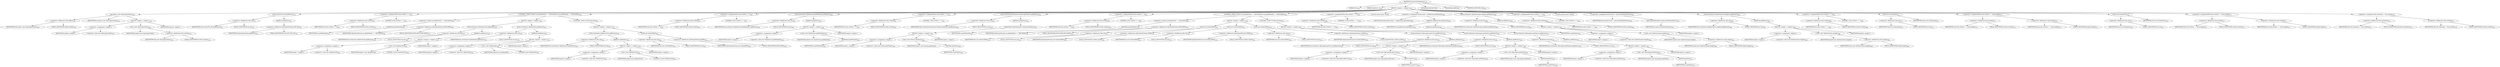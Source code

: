 digraph "writeLocalFileHeader" {  
"659" [label = <(METHOD,writeLocalFileHeader)<SUB>418</SUB>> ]
"32" [label = <(PARAM,this)<SUB>418</SUB>> ]
"660" [label = <(PARAM,ZipEntry ze)<SUB>418</SUB>> ]
"661" [label = <(BLOCK,&lt;empty&gt;,&lt;empty&gt;)<SUB>418</SUB>> ]
"662" [label = <(put,put(ze, new ZipLong(written)))<SUB>419</SUB>> ]
"663" [label = <(&lt;operator&gt;.fieldAccess,this.offsets)<SUB>419</SUB>> ]
"664" [label = <(IDENTIFIER,this,put(ze, new ZipLong(written)))<SUB>419</SUB>> ]
"665" [label = <(FIELD_IDENTIFIER,offsets,offsets)<SUB>419</SUB>> ]
"666" [label = <(IDENTIFIER,ze,put(ze, new ZipLong(written)))<SUB>419</SUB>> ]
"667" [label = <(BLOCK,&lt;empty&gt;,&lt;empty&gt;)<SUB>419</SUB>> ]
"668" [label = <(&lt;operator&gt;.assignment,&lt;empty&gt;)> ]
"669" [label = <(IDENTIFIER,$obj16,&lt;empty&gt;)> ]
"670" [label = <(&lt;operator&gt;.alloc,new ZipLong(written))<SUB>419</SUB>> ]
"671" [label = <(&lt;init&gt;,new ZipLong(written))<SUB>419</SUB>> ]
"672" [label = <(IDENTIFIER,$obj16,new ZipLong(written))> ]
"673" [label = <(&lt;operator&gt;.fieldAccess,this.written)<SUB>419</SUB>> ]
"674" [label = <(IDENTIFIER,this,new ZipLong(written))<SUB>419</SUB>> ]
"675" [label = <(FIELD_IDENTIFIER,written,written)<SUB>419</SUB>> ]
"676" [label = <(IDENTIFIER,$obj16,&lt;empty&gt;)> ]
"677" [label = <(write,write(LFH_SIG.getBytes()))<SUB>421</SUB>> ]
"678" [label = <(&lt;operator&gt;.fieldAccess,this.out)<SUB>421</SUB>> ]
"679" [label = <(IDENTIFIER,this,write(LFH_SIG.getBytes()))<SUB>421</SUB>> ]
"680" [label = <(FIELD_IDENTIFIER,out,out)<SUB>421</SUB>> ]
"681" [label = <(getBytes,getBytes())<SUB>421</SUB>> ]
"682" [label = <(&lt;operator&gt;.fieldAccess,ZipOutputStream.LFH_SIG)<SUB>421</SUB>> ]
"683" [label = <(IDENTIFIER,ZipOutputStream,getBytes())<SUB>421</SUB>> ]
"684" [label = <(FIELD_IDENTIFIER,LFH_SIG,LFH_SIG)<SUB>421</SUB>> ]
"685" [label = <(&lt;operator&gt;.assignmentPlus,this.written += 4)<SUB>422</SUB>> ]
"686" [label = <(&lt;operator&gt;.fieldAccess,this.written)<SUB>422</SUB>> ]
"687" [label = <(IDENTIFIER,this,this.written += 4)<SUB>422</SUB>> ]
"688" [label = <(FIELD_IDENTIFIER,written,written)<SUB>422</SUB>> ]
"689" [label = <(LITERAL,4,this.written += 4)<SUB>422</SUB>> ]
"690" [label = <(CONTROL_STRUCTURE,if (ze.getMethod() == DEFLATED),if (ze.getMethod() == DEFLATED))<SUB>426</SUB>> ]
"691" [label = <(&lt;operator&gt;.equals,ze.getMethod() == DEFLATED)<SUB>426</SUB>> ]
"692" [label = <(getMethod,getMethod())<SUB>426</SUB>> ]
"693" [label = <(IDENTIFIER,ze,getMethod())<SUB>426</SUB>> ]
"694" [label = <(&lt;operator&gt;.fieldAccess,ZipOutputStream.DEFLATED)<SUB>426</SUB>> ]
"695" [label = <(IDENTIFIER,ZipOutputStream,ze.getMethod() == DEFLATED)<SUB>426</SUB>> ]
"696" [label = <(FIELD_IDENTIFIER,DEFLATED,DEFLATED)<SUB>426</SUB>> ]
"697" [label = <(BLOCK,&lt;empty&gt;,&lt;empty&gt;)<SUB>426</SUB>> ]
"698" [label = <(write,write((new ZipShort(20)).getBytes()))<SUB>429</SUB>> ]
"699" [label = <(&lt;operator&gt;.fieldAccess,this.out)<SUB>429</SUB>> ]
"700" [label = <(IDENTIFIER,this,write((new ZipShort(20)).getBytes()))<SUB>429</SUB>> ]
"701" [label = <(FIELD_IDENTIFIER,out,out)<SUB>429</SUB>> ]
"702" [label = <(getBytes,getBytes())<SUB>429</SUB>> ]
"703" [label = <(BLOCK,&lt;empty&gt;,&lt;empty&gt;)<SUB>429</SUB>> ]
"704" [label = <(&lt;operator&gt;.assignment,&lt;empty&gt;)> ]
"705" [label = <(IDENTIFIER,$obj17,&lt;empty&gt;)> ]
"706" [label = <(&lt;operator&gt;.alloc,new ZipShort(20))<SUB>429</SUB>> ]
"707" [label = <(&lt;init&gt;,new ZipShort(20))<SUB>429</SUB>> ]
"708" [label = <(IDENTIFIER,$obj17,new ZipShort(20))> ]
"709" [label = <(LITERAL,20,new ZipShort(20))<SUB>429</SUB>> ]
"710" [label = <(IDENTIFIER,$obj17,&lt;empty&gt;)> ]
"711" [label = <(write,write((new ZipShort(8)).getBytes()))<SUB>432</SUB>> ]
"712" [label = <(&lt;operator&gt;.fieldAccess,this.out)<SUB>432</SUB>> ]
"713" [label = <(IDENTIFIER,this,write((new ZipShort(8)).getBytes()))<SUB>432</SUB>> ]
"714" [label = <(FIELD_IDENTIFIER,out,out)<SUB>432</SUB>> ]
"715" [label = <(getBytes,getBytes())<SUB>432</SUB>> ]
"716" [label = <(BLOCK,&lt;empty&gt;,&lt;empty&gt;)<SUB>432</SUB>> ]
"717" [label = <(&lt;operator&gt;.assignment,&lt;empty&gt;)> ]
"718" [label = <(IDENTIFIER,$obj18,&lt;empty&gt;)> ]
"719" [label = <(&lt;operator&gt;.alloc,new ZipShort(8))<SUB>432</SUB>> ]
"720" [label = <(&lt;init&gt;,new ZipShort(8))<SUB>432</SUB>> ]
"721" [label = <(IDENTIFIER,$obj18,new ZipShort(8))> ]
"722" [label = <(LITERAL,8,new ZipShort(8))<SUB>432</SUB>> ]
"723" [label = <(IDENTIFIER,$obj18,&lt;empty&gt;)> ]
"724" [label = <(CONTROL_STRUCTURE,else,else)<SUB>433</SUB>> ]
"725" [label = <(BLOCK,&lt;empty&gt;,&lt;empty&gt;)<SUB>433</SUB>> ]
"726" [label = <(write,write((new ZipShort(10)).getBytes()))<SUB>434</SUB>> ]
"727" [label = <(&lt;operator&gt;.fieldAccess,this.out)<SUB>434</SUB>> ]
"728" [label = <(IDENTIFIER,this,write((new ZipShort(10)).getBytes()))<SUB>434</SUB>> ]
"729" [label = <(FIELD_IDENTIFIER,out,out)<SUB>434</SUB>> ]
"730" [label = <(getBytes,getBytes())<SUB>434</SUB>> ]
"731" [label = <(BLOCK,&lt;empty&gt;,&lt;empty&gt;)<SUB>434</SUB>> ]
"732" [label = <(&lt;operator&gt;.assignment,&lt;empty&gt;)> ]
"733" [label = <(IDENTIFIER,$obj19,&lt;empty&gt;)> ]
"734" [label = <(&lt;operator&gt;.alloc,new ZipShort(10))<SUB>434</SUB>> ]
"735" [label = <(&lt;init&gt;,new ZipShort(10))<SUB>434</SUB>> ]
"736" [label = <(IDENTIFIER,$obj19,new ZipShort(10))> ]
"737" [label = <(LITERAL,10,new ZipShort(10))<SUB>434</SUB>> ]
"738" [label = <(IDENTIFIER,$obj19,&lt;empty&gt;)> ]
"739" [label = <(write,out.write(ZERO))<SUB>435</SUB>> ]
"740" [label = <(&lt;operator&gt;.fieldAccess,this.out)<SUB>435</SUB>> ]
"741" [label = <(IDENTIFIER,this,out.write(ZERO))<SUB>435</SUB>> ]
"742" [label = <(FIELD_IDENTIFIER,out,out)<SUB>435</SUB>> ]
"743" [label = <(&lt;operator&gt;.fieldAccess,ZipOutputStream.ZERO)<SUB>435</SUB>> ]
"744" [label = <(IDENTIFIER,ZipOutputStream,out.write(ZERO))<SUB>435</SUB>> ]
"745" [label = <(FIELD_IDENTIFIER,ZERO,ZERO)<SUB>435</SUB>> ]
"746" [label = <(&lt;operator&gt;.assignmentPlus,this.written += 4)<SUB>437</SUB>> ]
"747" [label = <(&lt;operator&gt;.fieldAccess,this.written)<SUB>437</SUB>> ]
"748" [label = <(IDENTIFIER,this,this.written += 4)<SUB>437</SUB>> ]
"749" [label = <(FIELD_IDENTIFIER,written,written)<SUB>437</SUB>> ]
"750" [label = <(LITERAL,4,this.written += 4)<SUB>437</SUB>> ]
"751" [label = <(write,write((new ZipShort(ze.getMethod())).getBytes()))<SUB>440</SUB>> ]
"752" [label = <(&lt;operator&gt;.fieldAccess,this.out)<SUB>440</SUB>> ]
"753" [label = <(IDENTIFIER,this,write((new ZipShort(ze.getMethod())).getBytes()))<SUB>440</SUB>> ]
"754" [label = <(FIELD_IDENTIFIER,out,out)<SUB>440</SUB>> ]
"755" [label = <(getBytes,getBytes())<SUB>440</SUB>> ]
"756" [label = <(BLOCK,&lt;empty&gt;,&lt;empty&gt;)<SUB>440</SUB>> ]
"757" [label = <(&lt;operator&gt;.assignment,&lt;empty&gt;)> ]
"758" [label = <(IDENTIFIER,$obj20,&lt;empty&gt;)> ]
"759" [label = <(&lt;operator&gt;.alloc,new ZipShort(ze.getMethod()))<SUB>440</SUB>> ]
"760" [label = <(&lt;init&gt;,new ZipShort(ze.getMethod()))<SUB>440</SUB>> ]
"761" [label = <(IDENTIFIER,$obj20,new ZipShort(ze.getMethod()))> ]
"762" [label = <(getMethod,getMethod())<SUB>440</SUB>> ]
"763" [label = <(IDENTIFIER,ze,getMethod())<SUB>440</SUB>> ]
"764" [label = <(IDENTIFIER,$obj20,&lt;empty&gt;)> ]
"765" [label = <(&lt;operator&gt;.assignmentPlus,this.written += 2)<SUB>441</SUB>> ]
"766" [label = <(&lt;operator&gt;.fieldAccess,this.written)<SUB>441</SUB>> ]
"767" [label = <(IDENTIFIER,this,this.written += 2)<SUB>441</SUB>> ]
"768" [label = <(FIELD_IDENTIFIER,written,written)<SUB>441</SUB>> ]
"769" [label = <(LITERAL,2,this.written += 2)<SUB>441</SUB>> ]
"770" [label = <(write,write(toDosTime(new Date(ze.getTime())).getBytes()))<SUB>444</SUB>> ]
"771" [label = <(&lt;operator&gt;.fieldAccess,this.out)<SUB>444</SUB>> ]
"772" [label = <(IDENTIFIER,this,write(toDosTime(new Date(ze.getTime())).getBytes()))<SUB>444</SUB>> ]
"773" [label = <(FIELD_IDENTIFIER,out,out)<SUB>444</SUB>> ]
"774" [label = <(getBytes,getBytes())<SUB>444</SUB>> ]
"775" [label = <(toDosTime,toDosTime(new Date(ze.getTime())))<SUB>444</SUB>> ]
"776" [label = <(BLOCK,&lt;empty&gt;,&lt;empty&gt;)<SUB>444</SUB>> ]
"777" [label = <(&lt;operator&gt;.assignment,&lt;empty&gt;)> ]
"778" [label = <(IDENTIFIER,$obj21,&lt;empty&gt;)> ]
"779" [label = <(&lt;operator&gt;.alloc,new Date(ze.getTime()))<SUB>444</SUB>> ]
"780" [label = <(&lt;init&gt;,new Date(ze.getTime()))<SUB>444</SUB>> ]
"781" [label = <(IDENTIFIER,$obj21,new Date(ze.getTime()))> ]
"782" [label = <(getTime,getTime())<SUB>444</SUB>> ]
"783" [label = <(IDENTIFIER,ze,getTime())<SUB>444</SUB>> ]
"784" [label = <(IDENTIFIER,$obj21,&lt;empty&gt;)> ]
"785" [label = <(&lt;operator&gt;.assignmentPlus,this.written += 4)<SUB>445</SUB>> ]
"786" [label = <(&lt;operator&gt;.fieldAccess,this.written)<SUB>445</SUB>> ]
"787" [label = <(IDENTIFIER,this,this.written += 4)<SUB>445</SUB>> ]
"788" [label = <(FIELD_IDENTIFIER,written,written)<SUB>445</SUB>> ]
"789" [label = <(LITERAL,4,this.written += 4)<SUB>445</SUB>> ]
"790" [label = <(CONTROL_STRUCTURE,if (ze.getMethod() == DEFLATED),if (ze.getMethod() == DEFLATED))<SUB>450</SUB>> ]
"791" [label = <(&lt;operator&gt;.equals,ze.getMethod() == DEFLATED)<SUB>450</SUB>> ]
"792" [label = <(getMethod,getMethod())<SUB>450</SUB>> ]
"793" [label = <(IDENTIFIER,ze,getMethod())<SUB>450</SUB>> ]
"794" [label = <(&lt;operator&gt;.fieldAccess,ZipOutputStream.DEFLATED)<SUB>450</SUB>> ]
"795" [label = <(IDENTIFIER,ZipOutputStream,ze.getMethod() == DEFLATED)<SUB>450</SUB>> ]
"796" [label = <(FIELD_IDENTIFIER,DEFLATED,DEFLATED)<SUB>450</SUB>> ]
"797" [label = <(BLOCK,&lt;empty&gt;,&lt;empty&gt;)<SUB>450</SUB>> ]
"798" [label = <(write,out.write(LZERO))<SUB>451</SUB>> ]
"799" [label = <(&lt;operator&gt;.fieldAccess,this.out)<SUB>451</SUB>> ]
"800" [label = <(IDENTIFIER,this,out.write(LZERO))<SUB>451</SUB>> ]
"801" [label = <(FIELD_IDENTIFIER,out,out)<SUB>451</SUB>> ]
"802" [label = <(&lt;operator&gt;.fieldAccess,ZipOutputStream.LZERO)<SUB>451</SUB>> ]
"803" [label = <(IDENTIFIER,ZipOutputStream,out.write(LZERO))<SUB>451</SUB>> ]
"804" [label = <(FIELD_IDENTIFIER,LZERO,LZERO)<SUB>451</SUB>> ]
"805" [label = <(write,out.write(LZERO))<SUB>452</SUB>> ]
"806" [label = <(&lt;operator&gt;.fieldAccess,this.out)<SUB>452</SUB>> ]
"807" [label = <(IDENTIFIER,this,out.write(LZERO))<SUB>452</SUB>> ]
"808" [label = <(FIELD_IDENTIFIER,out,out)<SUB>452</SUB>> ]
"809" [label = <(&lt;operator&gt;.fieldAccess,ZipOutputStream.LZERO)<SUB>452</SUB>> ]
"810" [label = <(IDENTIFIER,ZipOutputStream,out.write(LZERO))<SUB>452</SUB>> ]
"811" [label = <(FIELD_IDENTIFIER,LZERO,LZERO)<SUB>452</SUB>> ]
"812" [label = <(write,out.write(LZERO))<SUB>453</SUB>> ]
"813" [label = <(&lt;operator&gt;.fieldAccess,this.out)<SUB>453</SUB>> ]
"814" [label = <(IDENTIFIER,this,out.write(LZERO))<SUB>453</SUB>> ]
"815" [label = <(FIELD_IDENTIFIER,out,out)<SUB>453</SUB>> ]
"816" [label = <(&lt;operator&gt;.fieldAccess,ZipOutputStream.LZERO)<SUB>453</SUB>> ]
"817" [label = <(IDENTIFIER,ZipOutputStream,out.write(LZERO))<SUB>453</SUB>> ]
"818" [label = <(FIELD_IDENTIFIER,LZERO,LZERO)<SUB>453</SUB>> ]
"819" [label = <(CONTROL_STRUCTURE,else,else)<SUB>454</SUB>> ]
"820" [label = <(BLOCK,&lt;empty&gt;,&lt;empty&gt;)<SUB>454</SUB>> ]
"821" [label = <(write,write((new ZipLong(ze.getCrc())).getBytes()))<SUB>455</SUB>> ]
"822" [label = <(&lt;operator&gt;.fieldAccess,this.out)<SUB>455</SUB>> ]
"823" [label = <(IDENTIFIER,this,write((new ZipLong(ze.getCrc())).getBytes()))<SUB>455</SUB>> ]
"824" [label = <(FIELD_IDENTIFIER,out,out)<SUB>455</SUB>> ]
"825" [label = <(getBytes,getBytes())<SUB>455</SUB>> ]
"826" [label = <(BLOCK,&lt;empty&gt;,&lt;empty&gt;)<SUB>455</SUB>> ]
"827" [label = <(&lt;operator&gt;.assignment,&lt;empty&gt;)> ]
"828" [label = <(IDENTIFIER,$obj22,&lt;empty&gt;)> ]
"829" [label = <(&lt;operator&gt;.alloc,new ZipLong(ze.getCrc()))<SUB>455</SUB>> ]
"830" [label = <(&lt;init&gt;,new ZipLong(ze.getCrc()))<SUB>455</SUB>> ]
"831" [label = <(IDENTIFIER,$obj22,new ZipLong(ze.getCrc()))> ]
"832" [label = <(getCrc,getCrc())<SUB>455</SUB>> ]
"833" [label = <(IDENTIFIER,ze,getCrc())<SUB>455</SUB>> ]
"834" [label = <(IDENTIFIER,$obj22,&lt;empty&gt;)> ]
"835" [label = <(write,write((new ZipLong(ze.getSize())).getBytes()))<SUB>456</SUB>> ]
"836" [label = <(&lt;operator&gt;.fieldAccess,this.out)<SUB>456</SUB>> ]
"837" [label = <(IDENTIFIER,this,write((new ZipLong(ze.getSize())).getBytes()))<SUB>456</SUB>> ]
"838" [label = <(FIELD_IDENTIFIER,out,out)<SUB>456</SUB>> ]
"839" [label = <(getBytes,getBytes())<SUB>456</SUB>> ]
"840" [label = <(BLOCK,&lt;empty&gt;,&lt;empty&gt;)<SUB>456</SUB>> ]
"841" [label = <(&lt;operator&gt;.assignment,&lt;empty&gt;)> ]
"842" [label = <(IDENTIFIER,$obj23,&lt;empty&gt;)> ]
"843" [label = <(&lt;operator&gt;.alloc,new ZipLong(ze.getSize()))<SUB>456</SUB>> ]
"844" [label = <(&lt;init&gt;,new ZipLong(ze.getSize()))<SUB>456</SUB>> ]
"845" [label = <(IDENTIFIER,$obj23,new ZipLong(ze.getSize()))> ]
"846" [label = <(getSize,getSize())<SUB>456</SUB>> ]
"847" [label = <(IDENTIFIER,ze,getSize())<SUB>456</SUB>> ]
"848" [label = <(IDENTIFIER,$obj23,&lt;empty&gt;)> ]
"849" [label = <(write,write((new ZipLong(ze.getSize())).getBytes()))<SUB>457</SUB>> ]
"850" [label = <(&lt;operator&gt;.fieldAccess,this.out)<SUB>457</SUB>> ]
"851" [label = <(IDENTIFIER,this,write((new ZipLong(ze.getSize())).getBytes()))<SUB>457</SUB>> ]
"852" [label = <(FIELD_IDENTIFIER,out,out)<SUB>457</SUB>> ]
"853" [label = <(getBytes,getBytes())<SUB>457</SUB>> ]
"854" [label = <(BLOCK,&lt;empty&gt;,&lt;empty&gt;)<SUB>457</SUB>> ]
"855" [label = <(&lt;operator&gt;.assignment,&lt;empty&gt;)> ]
"856" [label = <(IDENTIFIER,$obj24,&lt;empty&gt;)> ]
"857" [label = <(&lt;operator&gt;.alloc,new ZipLong(ze.getSize()))<SUB>457</SUB>> ]
"858" [label = <(&lt;init&gt;,new ZipLong(ze.getSize()))<SUB>457</SUB>> ]
"859" [label = <(IDENTIFIER,$obj24,new ZipLong(ze.getSize()))> ]
"860" [label = <(getSize,getSize())<SUB>457</SUB>> ]
"861" [label = <(IDENTIFIER,ze,getSize())<SUB>457</SUB>> ]
"862" [label = <(IDENTIFIER,$obj24,&lt;empty&gt;)> ]
"863" [label = <(&lt;operator&gt;.assignmentPlus,this.written += 12)<SUB>459</SUB>> ]
"864" [label = <(&lt;operator&gt;.fieldAccess,this.written)<SUB>459</SUB>> ]
"865" [label = <(IDENTIFIER,this,this.written += 12)<SUB>459</SUB>> ]
"866" [label = <(FIELD_IDENTIFIER,written,written)<SUB>459</SUB>> ]
"867" [label = <(LITERAL,12,this.written += 12)<SUB>459</SUB>> ]
"868" [label = <(LOCAL,byte[] name: byte[])> ]
"869" [label = <(&lt;operator&gt;.assignment,byte[] name = getBytes(ze.getName()))<SUB>462</SUB>> ]
"870" [label = <(IDENTIFIER,name,byte[] name = getBytes(ze.getName()))<SUB>462</SUB>> ]
"871" [label = <(getBytes,getBytes(ze.getName()))<SUB>462</SUB>> ]
"31" [label = <(IDENTIFIER,this,getBytes(ze.getName()))<SUB>462</SUB>> ]
"872" [label = <(getName,getName())<SUB>462</SUB>> ]
"873" [label = <(IDENTIFIER,ze,getName())<SUB>462</SUB>> ]
"874" [label = <(write,write((new ZipShort(name.length)).getBytes()))<SUB>463</SUB>> ]
"875" [label = <(&lt;operator&gt;.fieldAccess,this.out)<SUB>463</SUB>> ]
"876" [label = <(IDENTIFIER,this,write((new ZipShort(name.length)).getBytes()))<SUB>463</SUB>> ]
"877" [label = <(FIELD_IDENTIFIER,out,out)<SUB>463</SUB>> ]
"878" [label = <(getBytes,getBytes())<SUB>463</SUB>> ]
"879" [label = <(BLOCK,&lt;empty&gt;,&lt;empty&gt;)<SUB>463</SUB>> ]
"880" [label = <(&lt;operator&gt;.assignment,&lt;empty&gt;)> ]
"881" [label = <(IDENTIFIER,$obj25,&lt;empty&gt;)> ]
"882" [label = <(&lt;operator&gt;.alloc,new ZipShort(name.length))<SUB>463</SUB>> ]
"883" [label = <(&lt;init&gt;,new ZipShort(name.length))<SUB>463</SUB>> ]
"884" [label = <(IDENTIFIER,$obj25,new ZipShort(name.length))> ]
"885" [label = <(&lt;operator&gt;.fieldAccess,name.length)<SUB>463</SUB>> ]
"886" [label = <(IDENTIFIER,name,new ZipShort(name.length))<SUB>463</SUB>> ]
"887" [label = <(FIELD_IDENTIFIER,length,length)<SUB>463</SUB>> ]
"888" [label = <(IDENTIFIER,$obj25,&lt;empty&gt;)> ]
"889" [label = <(&lt;operator&gt;.assignmentPlus,this.written += 2)<SUB>464</SUB>> ]
"890" [label = <(&lt;operator&gt;.fieldAccess,this.written)<SUB>464</SUB>> ]
"891" [label = <(IDENTIFIER,this,this.written += 2)<SUB>464</SUB>> ]
"892" [label = <(FIELD_IDENTIFIER,written,written)<SUB>464</SUB>> ]
"893" [label = <(LITERAL,2,this.written += 2)<SUB>464</SUB>> ]
"894" [label = <(LOCAL,byte[] extra: byte[])> ]
"895" [label = <(&lt;operator&gt;.assignment,byte[] extra = getLocalFileDataExtra())<SUB>467</SUB>> ]
"896" [label = <(IDENTIFIER,extra,byte[] extra = getLocalFileDataExtra())<SUB>467</SUB>> ]
"897" [label = <(getLocalFileDataExtra,getLocalFileDataExtra())<SUB>467</SUB>> ]
"898" [label = <(IDENTIFIER,ze,getLocalFileDataExtra())<SUB>467</SUB>> ]
"899" [label = <(write,write((new ZipShort(extra.length)).getBytes()))<SUB>468</SUB>> ]
"900" [label = <(&lt;operator&gt;.fieldAccess,this.out)<SUB>468</SUB>> ]
"901" [label = <(IDENTIFIER,this,write((new ZipShort(extra.length)).getBytes()))<SUB>468</SUB>> ]
"902" [label = <(FIELD_IDENTIFIER,out,out)<SUB>468</SUB>> ]
"903" [label = <(getBytes,getBytes())<SUB>468</SUB>> ]
"904" [label = <(BLOCK,&lt;empty&gt;,&lt;empty&gt;)<SUB>468</SUB>> ]
"905" [label = <(&lt;operator&gt;.assignment,&lt;empty&gt;)> ]
"906" [label = <(IDENTIFIER,$obj26,&lt;empty&gt;)> ]
"907" [label = <(&lt;operator&gt;.alloc,new ZipShort(extra.length))<SUB>468</SUB>> ]
"908" [label = <(&lt;init&gt;,new ZipShort(extra.length))<SUB>468</SUB>> ]
"909" [label = <(IDENTIFIER,$obj26,new ZipShort(extra.length))> ]
"910" [label = <(&lt;operator&gt;.fieldAccess,extra.length)<SUB>468</SUB>> ]
"911" [label = <(IDENTIFIER,extra,new ZipShort(extra.length))<SUB>468</SUB>> ]
"912" [label = <(FIELD_IDENTIFIER,length,length)<SUB>468</SUB>> ]
"913" [label = <(IDENTIFIER,$obj26,&lt;empty&gt;)> ]
"914" [label = <(&lt;operator&gt;.assignmentPlus,this.written += 2)<SUB>469</SUB>> ]
"915" [label = <(&lt;operator&gt;.fieldAccess,this.written)<SUB>469</SUB>> ]
"916" [label = <(IDENTIFIER,this,this.written += 2)<SUB>469</SUB>> ]
"917" [label = <(FIELD_IDENTIFIER,written,written)<SUB>469</SUB>> ]
"918" [label = <(LITERAL,2,this.written += 2)<SUB>469</SUB>> ]
"919" [label = <(write,out.write(name))<SUB>472</SUB>> ]
"920" [label = <(&lt;operator&gt;.fieldAccess,this.out)<SUB>472</SUB>> ]
"921" [label = <(IDENTIFIER,this,out.write(name))<SUB>472</SUB>> ]
"922" [label = <(FIELD_IDENTIFIER,out,out)<SUB>472</SUB>> ]
"923" [label = <(IDENTIFIER,name,out.write(name))<SUB>472</SUB>> ]
"924" [label = <(&lt;operator&gt;.assignmentPlus,this.written += name.length)<SUB>473</SUB>> ]
"925" [label = <(&lt;operator&gt;.fieldAccess,this.written)<SUB>473</SUB>> ]
"926" [label = <(IDENTIFIER,this,this.written += name.length)<SUB>473</SUB>> ]
"927" [label = <(FIELD_IDENTIFIER,written,written)<SUB>473</SUB>> ]
"928" [label = <(&lt;operator&gt;.fieldAccess,name.length)<SUB>473</SUB>> ]
"929" [label = <(IDENTIFIER,name,this.written += name.length)<SUB>473</SUB>> ]
"930" [label = <(FIELD_IDENTIFIER,length,length)<SUB>473</SUB>> ]
"931" [label = <(write,out.write(extra))<SUB>476</SUB>> ]
"932" [label = <(&lt;operator&gt;.fieldAccess,this.out)<SUB>476</SUB>> ]
"933" [label = <(IDENTIFIER,this,out.write(extra))<SUB>476</SUB>> ]
"934" [label = <(FIELD_IDENTIFIER,out,out)<SUB>476</SUB>> ]
"935" [label = <(IDENTIFIER,extra,out.write(extra))<SUB>476</SUB>> ]
"936" [label = <(&lt;operator&gt;.assignmentPlus,this.written += extra.length)<SUB>477</SUB>> ]
"937" [label = <(&lt;operator&gt;.fieldAccess,this.written)<SUB>477</SUB>> ]
"938" [label = <(IDENTIFIER,this,this.written += extra.length)<SUB>477</SUB>> ]
"939" [label = <(FIELD_IDENTIFIER,written,written)<SUB>477</SUB>> ]
"940" [label = <(&lt;operator&gt;.fieldAccess,extra.length)<SUB>477</SUB>> ]
"941" [label = <(IDENTIFIER,extra,this.written += extra.length)<SUB>477</SUB>> ]
"942" [label = <(FIELD_IDENTIFIER,length,length)<SUB>477</SUB>> ]
"943" [label = <(&lt;operator&gt;.assignment,this.dataStart = this.written)<SUB>479</SUB>> ]
"944" [label = <(&lt;operator&gt;.fieldAccess,this.dataStart)<SUB>479</SUB>> ]
"945" [label = <(IDENTIFIER,this,this.dataStart = this.written)<SUB>479</SUB>> ]
"946" [label = <(FIELD_IDENTIFIER,dataStart,dataStart)<SUB>479</SUB>> ]
"947" [label = <(&lt;operator&gt;.fieldAccess,this.written)<SUB>479</SUB>> ]
"948" [label = <(IDENTIFIER,this,this.dataStart = this.written)<SUB>479</SUB>> ]
"949" [label = <(FIELD_IDENTIFIER,written,written)<SUB>479</SUB>> ]
"950" [label = <(MODIFIER,PROTECTED)> ]
"951" [label = <(MODIFIER,VIRTUAL)> ]
"952" [label = <(METHOD_RETURN,void)<SUB>418</SUB>> ]
  "659" -> "32" 
  "659" -> "660" 
  "659" -> "661" 
  "659" -> "950" 
  "659" -> "951" 
  "659" -> "952" 
  "661" -> "662" 
  "661" -> "677" 
  "661" -> "685" 
  "661" -> "690" 
  "661" -> "746" 
  "661" -> "751" 
  "661" -> "765" 
  "661" -> "770" 
  "661" -> "785" 
  "661" -> "790" 
  "661" -> "863" 
  "661" -> "868" 
  "661" -> "869" 
  "661" -> "874" 
  "661" -> "889" 
  "661" -> "894" 
  "661" -> "895" 
  "661" -> "899" 
  "661" -> "914" 
  "661" -> "919" 
  "661" -> "924" 
  "661" -> "931" 
  "661" -> "936" 
  "661" -> "943" 
  "662" -> "663" 
  "662" -> "666" 
  "662" -> "667" 
  "663" -> "664" 
  "663" -> "665" 
  "667" -> "668" 
  "667" -> "671" 
  "667" -> "676" 
  "668" -> "669" 
  "668" -> "670" 
  "671" -> "672" 
  "671" -> "673" 
  "673" -> "674" 
  "673" -> "675" 
  "677" -> "678" 
  "677" -> "681" 
  "678" -> "679" 
  "678" -> "680" 
  "681" -> "682" 
  "682" -> "683" 
  "682" -> "684" 
  "685" -> "686" 
  "685" -> "689" 
  "686" -> "687" 
  "686" -> "688" 
  "690" -> "691" 
  "690" -> "697" 
  "690" -> "724" 
  "691" -> "692" 
  "691" -> "694" 
  "692" -> "693" 
  "694" -> "695" 
  "694" -> "696" 
  "697" -> "698" 
  "697" -> "711" 
  "698" -> "699" 
  "698" -> "702" 
  "699" -> "700" 
  "699" -> "701" 
  "702" -> "703" 
  "703" -> "704" 
  "703" -> "707" 
  "703" -> "710" 
  "704" -> "705" 
  "704" -> "706" 
  "707" -> "708" 
  "707" -> "709" 
  "711" -> "712" 
  "711" -> "715" 
  "712" -> "713" 
  "712" -> "714" 
  "715" -> "716" 
  "716" -> "717" 
  "716" -> "720" 
  "716" -> "723" 
  "717" -> "718" 
  "717" -> "719" 
  "720" -> "721" 
  "720" -> "722" 
  "724" -> "725" 
  "725" -> "726" 
  "725" -> "739" 
  "726" -> "727" 
  "726" -> "730" 
  "727" -> "728" 
  "727" -> "729" 
  "730" -> "731" 
  "731" -> "732" 
  "731" -> "735" 
  "731" -> "738" 
  "732" -> "733" 
  "732" -> "734" 
  "735" -> "736" 
  "735" -> "737" 
  "739" -> "740" 
  "739" -> "743" 
  "740" -> "741" 
  "740" -> "742" 
  "743" -> "744" 
  "743" -> "745" 
  "746" -> "747" 
  "746" -> "750" 
  "747" -> "748" 
  "747" -> "749" 
  "751" -> "752" 
  "751" -> "755" 
  "752" -> "753" 
  "752" -> "754" 
  "755" -> "756" 
  "756" -> "757" 
  "756" -> "760" 
  "756" -> "764" 
  "757" -> "758" 
  "757" -> "759" 
  "760" -> "761" 
  "760" -> "762" 
  "762" -> "763" 
  "765" -> "766" 
  "765" -> "769" 
  "766" -> "767" 
  "766" -> "768" 
  "770" -> "771" 
  "770" -> "774" 
  "771" -> "772" 
  "771" -> "773" 
  "774" -> "775" 
  "775" -> "776" 
  "776" -> "777" 
  "776" -> "780" 
  "776" -> "784" 
  "777" -> "778" 
  "777" -> "779" 
  "780" -> "781" 
  "780" -> "782" 
  "782" -> "783" 
  "785" -> "786" 
  "785" -> "789" 
  "786" -> "787" 
  "786" -> "788" 
  "790" -> "791" 
  "790" -> "797" 
  "790" -> "819" 
  "791" -> "792" 
  "791" -> "794" 
  "792" -> "793" 
  "794" -> "795" 
  "794" -> "796" 
  "797" -> "798" 
  "797" -> "805" 
  "797" -> "812" 
  "798" -> "799" 
  "798" -> "802" 
  "799" -> "800" 
  "799" -> "801" 
  "802" -> "803" 
  "802" -> "804" 
  "805" -> "806" 
  "805" -> "809" 
  "806" -> "807" 
  "806" -> "808" 
  "809" -> "810" 
  "809" -> "811" 
  "812" -> "813" 
  "812" -> "816" 
  "813" -> "814" 
  "813" -> "815" 
  "816" -> "817" 
  "816" -> "818" 
  "819" -> "820" 
  "820" -> "821" 
  "820" -> "835" 
  "820" -> "849" 
  "821" -> "822" 
  "821" -> "825" 
  "822" -> "823" 
  "822" -> "824" 
  "825" -> "826" 
  "826" -> "827" 
  "826" -> "830" 
  "826" -> "834" 
  "827" -> "828" 
  "827" -> "829" 
  "830" -> "831" 
  "830" -> "832" 
  "832" -> "833" 
  "835" -> "836" 
  "835" -> "839" 
  "836" -> "837" 
  "836" -> "838" 
  "839" -> "840" 
  "840" -> "841" 
  "840" -> "844" 
  "840" -> "848" 
  "841" -> "842" 
  "841" -> "843" 
  "844" -> "845" 
  "844" -> "846" 
  "846" -> "847" 
  "849" -> "850" 
  "849" -> "853" 
  "850" -> "851" 
  "850" -> "852" 
  "853" -> "854" 
  "854" -> "855" 
  "854" -> "858" 
  "854" -> "862" 
  "855" -> "856" 
  "855" -> "857" 
  "858" -> "859" 
  "858" -> "860" 
  "860" -> "861" 
  "863" -> "864" 
  "863" -> "867" 
  "864" -> "865" 
  "864" -> "866" 
  "869" -> "870" 
  "869" -> "871" 
  "871" -> "31" 
  "871" -> "872" 
  "872" -> "873" 
  "874" -> "875" 
  "874" -> "878" 
  "875" -> "876" 
  "875" -> "877" 
  "878" -> "879" 
  "879" -> "880" 
  "879" -> "883" 
  "879" -> "888" 
  "880" -> "881" 
  "880" -> "882" 
  "883" -> "884" 
  "883" -> "885" 
  "885" -> "886" 
  "885" -> "887" 
  "889" -> "890" 
  "889" -> "893" 
  "890" -> "891" 
  "890" -> "892" 
  "895" -> "896" 
  "895" -> "897" 
  "897" -> "898" 
  "899" -> "900" 
  "899" -> "903" 
  "900" -> "901" 
  "900" -> "902" 
  "903" -> "904" 
  "904" -> "905" 
  "904" -> "908" 
  "904" -> "913" 
  "905" -> "906" 
  "905" -> "907" 
  "908" -> "909" 
  "908" -> "910" 
  "910" -> "911" 
  "910" -> "912" 
  "914" -> "915" 
  "914" -> "918" 
  "915" -> "916" 
  "915" -> "917" 
  "919" -> "920" 
  "919" -> "923" 
  "920" -> "921" 
  "920" -> "922" 
  "924" -> "925" 
  "924" -> "928" 
  "925" -> "926" 
  "925" -> "927" 
  "928" -> "929" 
  "928" -> "930" 
  "931" -> "932" 
  "931" -> "935" 
  "932" -> "933" 
  "932" -> "934" 
  "936" -> "937" 
  "936" -> "940" 
  "937" -> "938" 
  "937" -> "939" 
  "940" -> "941" 
  "940" -> "942" 
  "943" -> "944" 
  "943" -> "947" 
  "944" -> "945" 
  "944" -> "946" 
  "947" -> "948" 
  "947" -> "949" 
}
